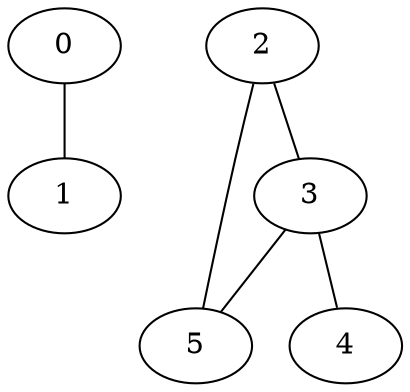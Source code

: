 graph "sampletest150-mod4_image22.bmp" {
	0	 [type=endpoint,
		x=248,
		y=473];
	1	 [type=endpoint,
		x=276,
		y=237];
	0 -- 1	 [angle0="-1.45",
		frequency=1,
		type0=line];
	2	 [type=corner,
		x=255,
		y=192];
	3	 [type=intersection,
		x=271,
		y=43];
	2 -- 3	 [angle0="-1.46",
		frequency=1,
		type0=line];
	5	 [type=corner,
		x=122,
		y=55];
	2 -- 5	 [angle0=".80",
		frequency=1,
		type0=line];
	4	 [type=endpoint,
		x=388,
		y=48];
	3 -- 4	 [angle0=".04",
		frequency=1,
		type0=line];
	3 -- 5	 [angle0="-.08",
		frequency=1,
		type0=line];
}
